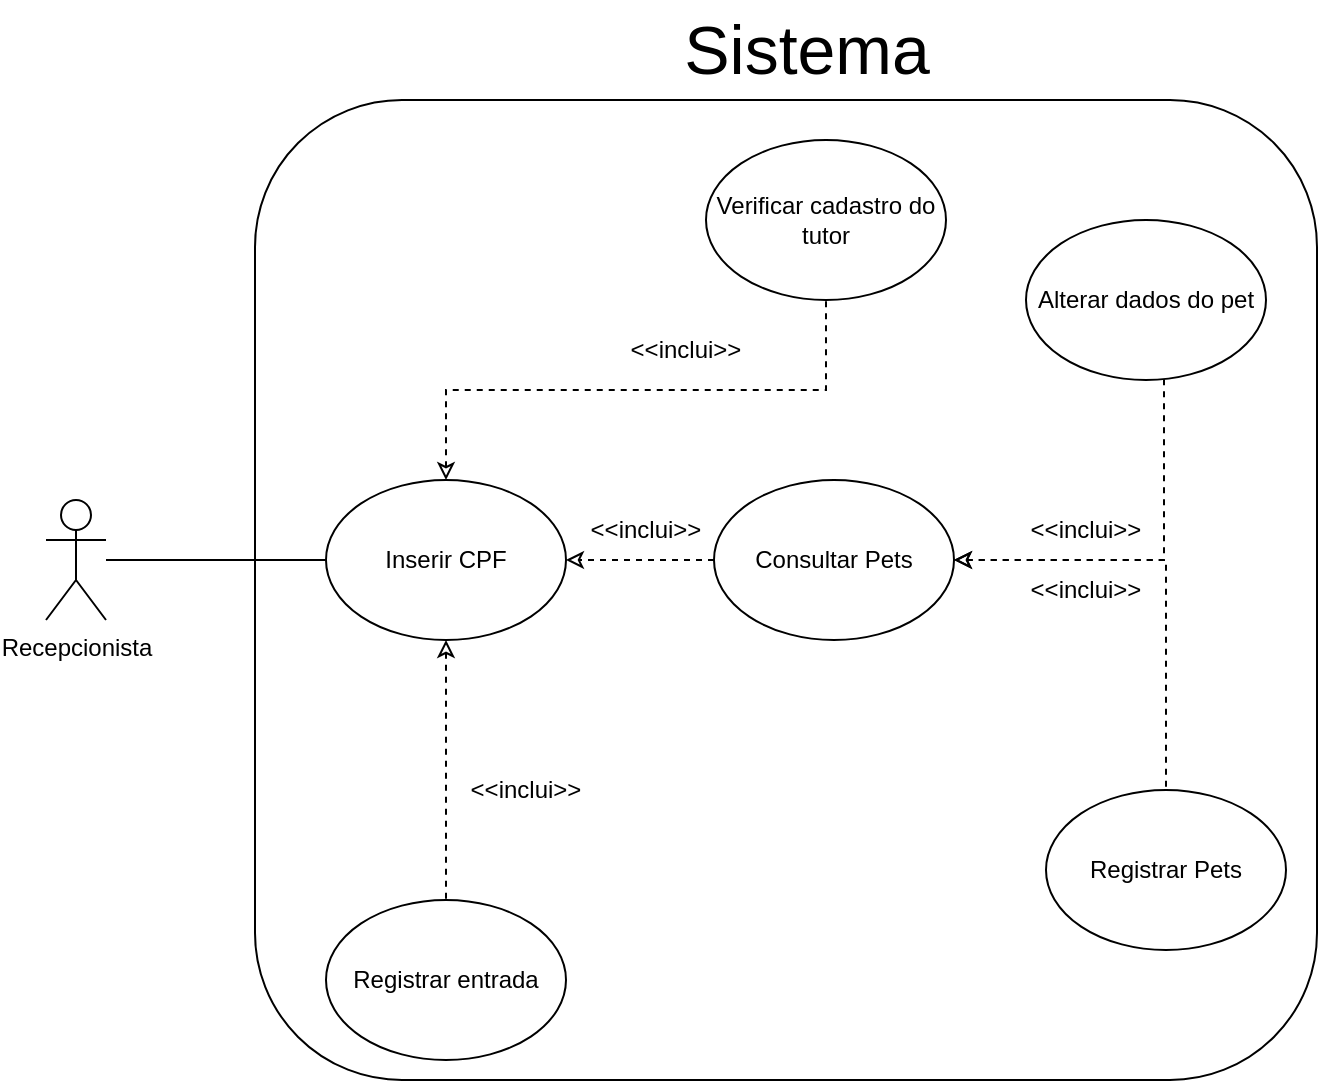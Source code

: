 <mxfile version="28.1.1">
  <diagram name="Page-1" id="DwgkpjFlHMKlsgaYxxUS">
    <mxGraphModel dx="1188" dy="633" grid="1" gridSize="10" guides="1" tooltips="1" connect="1" arrows="1" fold="1" page="1" pageScale="1" pageWidth="827" pageHeight="1169" math="0" shadow="0">
      <root>
        <mxCell id="0" />
        <mxCell id="1" parent="0" />
        <mxCell id="OFsOXVbewKaNGLtt7Mi5-25" style="edgeStyle=orthogonalEdgeStyle;rounded=0;orthogonalLoop=1;jettySize=auto;html=1;endArrow=none;endFill=0;" edge="1" parent="1" source="OFsOXVbewKaNGLtt7Mi5-1" target="OFsOXVbewKaNGLtt7Mi5-16">
          <mxGeometry relative="1" as="geometry" />
        </mxCell>
        <mxCell id="OFsOXVbewKaNGLtt7Mi5-1" value="Recepcionista" style="shape=umlActor;verticalLabelPosition=bottom;verticalAlign=top;html=1;outlineConnect=0;" vertex="1" parent="1">
          <mxGeometry x="80" y="360" width="30" height="60" as="geometry" />
        </mxCell>
        <mxCell id="OFsOXVbewKaNGLtt7Mi5-15" value="" style="rounded=1;whiteSpace=wrap;html=1;fillColor=none;" vertex="1" parent="1">
          <mxGeometry x="184.5" y="160" width="531" height="490" as="geometry" />
        </mxCell>
        <mxCell id="OFsOXVbewKaNGLtt7Mi5-16" value="Inserir CPF" style="ellipse;whiteSpace=wrap;html=1;" vertex="1" parent="1">
          <mxGeometry x="220" y="350" width="120" height="80" as="geometry" />
        </mxCell>
        <mxCell id="OFsOXVbewKaNGLtt7Mi5-17" value="Verificar cadastro do tutor" style="ellipse;whiteSpace=wrap;html=1;" vertex="1" parent="1">
          <mxGeometry x="410" y="180" width="120" height="80" as="geometry" />
        </mxCell>
        <mxCell id="OFsOXVbewKaNGLtt7Mi5-18" value="Consultar Pets" style="ellipse;whiteSpace=wrap;html=1;" vertex="1" parent="1">
          <mxGeometry x="414" y="350" width="120" height="80" as="geometry" />
        </mxCell>
        <mxCell id="OFsOXVbewKaNGLtt7Mi5-19" value="Registrar Pets" style="ellipse;whiteSpace=wrap;html=1;" vertex="1" parent="1">
          <mxGeometry x="580" y="505" width="120" height="80" as="geometry" />
        </mxCell>
        <mxCell id="OFsOXVbewKaNGLtt7Mi5-20" value="Alterar dados do pet" style="ellipse;whiteSpace=wrap;html=1;" vertex="1" parent="1">
          <mxGeometry x="570" y="220" width="120" height="80" as="geometry" />
        </mxCell>
        <mxCell id="OFsOXVbewKaNGLtt7Mi5-21" value="Registrar entrada" style="ellipse;whiteSpace=wrap;html=1;" vertex="1" parent="1">
          <mxGeometry x="220" y="560" width="120" height="80" as="geometry" />
        </mxCell>
        <mxCell id="OFsOXVbewKaNGLtt7Mi5-29" style="edgeStyle=orthogonalEdgeStyle;rounded=0;orthogonalLoop=1;jettySize=auto;html=1;endArrow=none;endFill=0;exitX=0.5;exitY=0;exitDx=0;exitDy=0;dashed=1;startArrow=classic;startFill=0;" edge="1" parent="1" source="OFsOXVbewKaNGLtt7Mi5-16" target="OFsOXVbewKaNGLtt7Mi5-17">
          <mxGeometry relative="1" as="geometry">
            <mxPoint x="330" y="310" as="sourcePoint" />
            <mxPoint x="440" y="310" as="targetPoint" />
          </mxGeometry>
        </mxCell>
        <mxCell id="OFsOXVbewKaNGLtt7Mi5-30" value="&amp;lt;&amp;lt;inclui&amp;gt;&amp;gt;" style="text;html=1;align=center;verticalAlign=middle;whiteSpace=wrap;rounded=0;" vertex="1" parent="1">
          <mxGeometry x="370" y="270" width="60" height="30" as="geometry" />
        </mxCell>
        <mxCell id="OFsOXVbewKaNGLtt7Mi5-31" style="edgeStyle=orthogonalEdgeStyle;rounded=0;orthogonalLoop=1;jettySize=auto;html=1;endArrow=classic;endFill=0;dashed=1;startArrow=none;startFill=0;" edge="1" parent="1" source="OFsOXVbewKaNGLtt7Mi5-18" target="OFsOXVbewKaNGLtt7Mi5-16">
          <mxGeometry relative="1" as="geometry">
            <mxPoint x="470" y="280" as="sourcePoint" />
            <mxPoint x="620" y="190" as="targetPoint" />
          </mxGeometry>
        </mxCell>
        <mxCell id="OFsOXVbewKaNGLtt7Mi5-33" value="&amp;lt;&amp;lt;inclui&amp;gt;&amp;gt;" style="text;html=1;align=center;verticalAlign=middle;whiteSpace=wrap;rounded=0;rotation=0;" vertex="1" parent="1">
          <mxGeometry x="350" y="360" width="60" height="30" as="geometry" />
        </mxCell>
        <mxCell id="OFsOXVbewKaNGLtt7Mi5-37" style="edgeStyle=orthogonalEdgeStyle;rounded=0;orthogonalLoop=1;jettySize=auto;html=1;endArrow=none;endFill=0;dashed=1;startArrow=classic;startFill=0;entryX=0.575;entryY=0.988;entryDx=0;entryDy=0;entryPerimeter=0;" edge="1" parent="1" source="OFsOXVbewKaNGLtt7Mi5-18" target="OFsOXVbewKaNGLtt7Mi5-20">
          <mxGeometry relative="1" as="geometry">
            <mxPoint x="510" y="390" as="sourcePoint" />
            <mxPoint x="700" y="300" as="targetPoint" />
          </mxGeometry>
        </mxCell>
        <mxCell id="OFsOXVbewKaNGLtt7Mi5-38" style="edgeStyle=orthogonalEdgeStyle;rounded=0;orthogonalLoop=1;jettySize=auto;html=1;endArrow=none;endFill=0;dashed=1;startArrow=classic;startFill=0;" edge="1" parent="1" source="OFsOXVbewKaNGLtt7Mi5-18" target="OFsOXVbewKaNGLtt7Mi5-19">
          <mxGeometry relative="1" as="geometry">
            <mxPoint x="390" y="551" as="sourcePoint" />
            <mxPoint x="495" y="460" as="targetPoint" />
          </mxGeometry>
        </mxCell>
        <mxCell id="OFsOXVbewKaNGLtt7Mi5-39" value="&amp;lt;&amp;lt;inclui&amp;gt;&amp;gt;" style="text;html=1;align=center;verticalAlign=middle;whiteSpace=wrap;rounded=0;rotation=0;" vertex="1" parent="1">
          <mxGeometry x="570" y="360" width="60" height="30" as="geometry" />
        </mxCell>
        <mxCell id="OFsOXVbewKaNGLtt7Mi5-40" value="&amp;lt;&amp;lt;inclui&amp;gt;&amp;gt;" style="text;html=1;align=center;verticalAlign=middle;whiteSpace=wrap;rounded=0;rotation=0;" vertex="1" parent="1">
          <mxGeometry x="570" y="390" width="60" height="30" as="geometry" />
        </mxCell>
        <mxCell id="OFsOXVbewKaNGLtt7Mi5-41" value="&lt;font style=&quot;font-size: 34px;&quot;&gt;Sistema&lt;/font&gt;" style="text;html=1;align=center;verticalAlign=middle;resizable=0;points=[];autosize=1;strokeColor=none;fillColor=none;" vertex="1" parent="1">
          <mxGeometry x="390" y="110" width="140" height="50" as="geometry" />
        </mxCell>
        <mxCell id="OFsOXVbewKaNGLtt7Mi5-45" style="edgeStyle=orthogonalEdgeStyle;rounded=0;orthogonalLoop=1;jettySize=auto;html=1;endArrow=none;endFill=0;exitX=0.5;exitY=1;exitDx=0;exitDy=0;dashed=1;startArrow=classic;startFill=0;" edge="1" parent="1" source="OFsOXVbewKaNGLtt7Mi5-16" target="OFsOXVbewKaNGLtt7Mi5-21">
          <mxGeometry relative="1" as="geometry">
            <mxPoint x="223.5" y="530" as="sourcePoint" />
            <mxPoint x="413.5" y="440" as="targetPoint" />
          </mxGeometry>
        </mxCell>
        <mxCell id="OFsOXVbewKaNGLtt7Mi5-46" value="&amp;lt;&amp;lt;inclui&amp;gt;&amp;gt;" style="text;html=1;align=center;verticalAlign=middle;whiteSpace=wrap;rounded=0;rotation=0;" vertex="1" parent="1">
          <mxGeometry x="290" y="490" width="60" height="30" as="geometry" />
        </mxCell>
      </root>
    </mxGraphModel>
  </diagram>
</mxfile>
